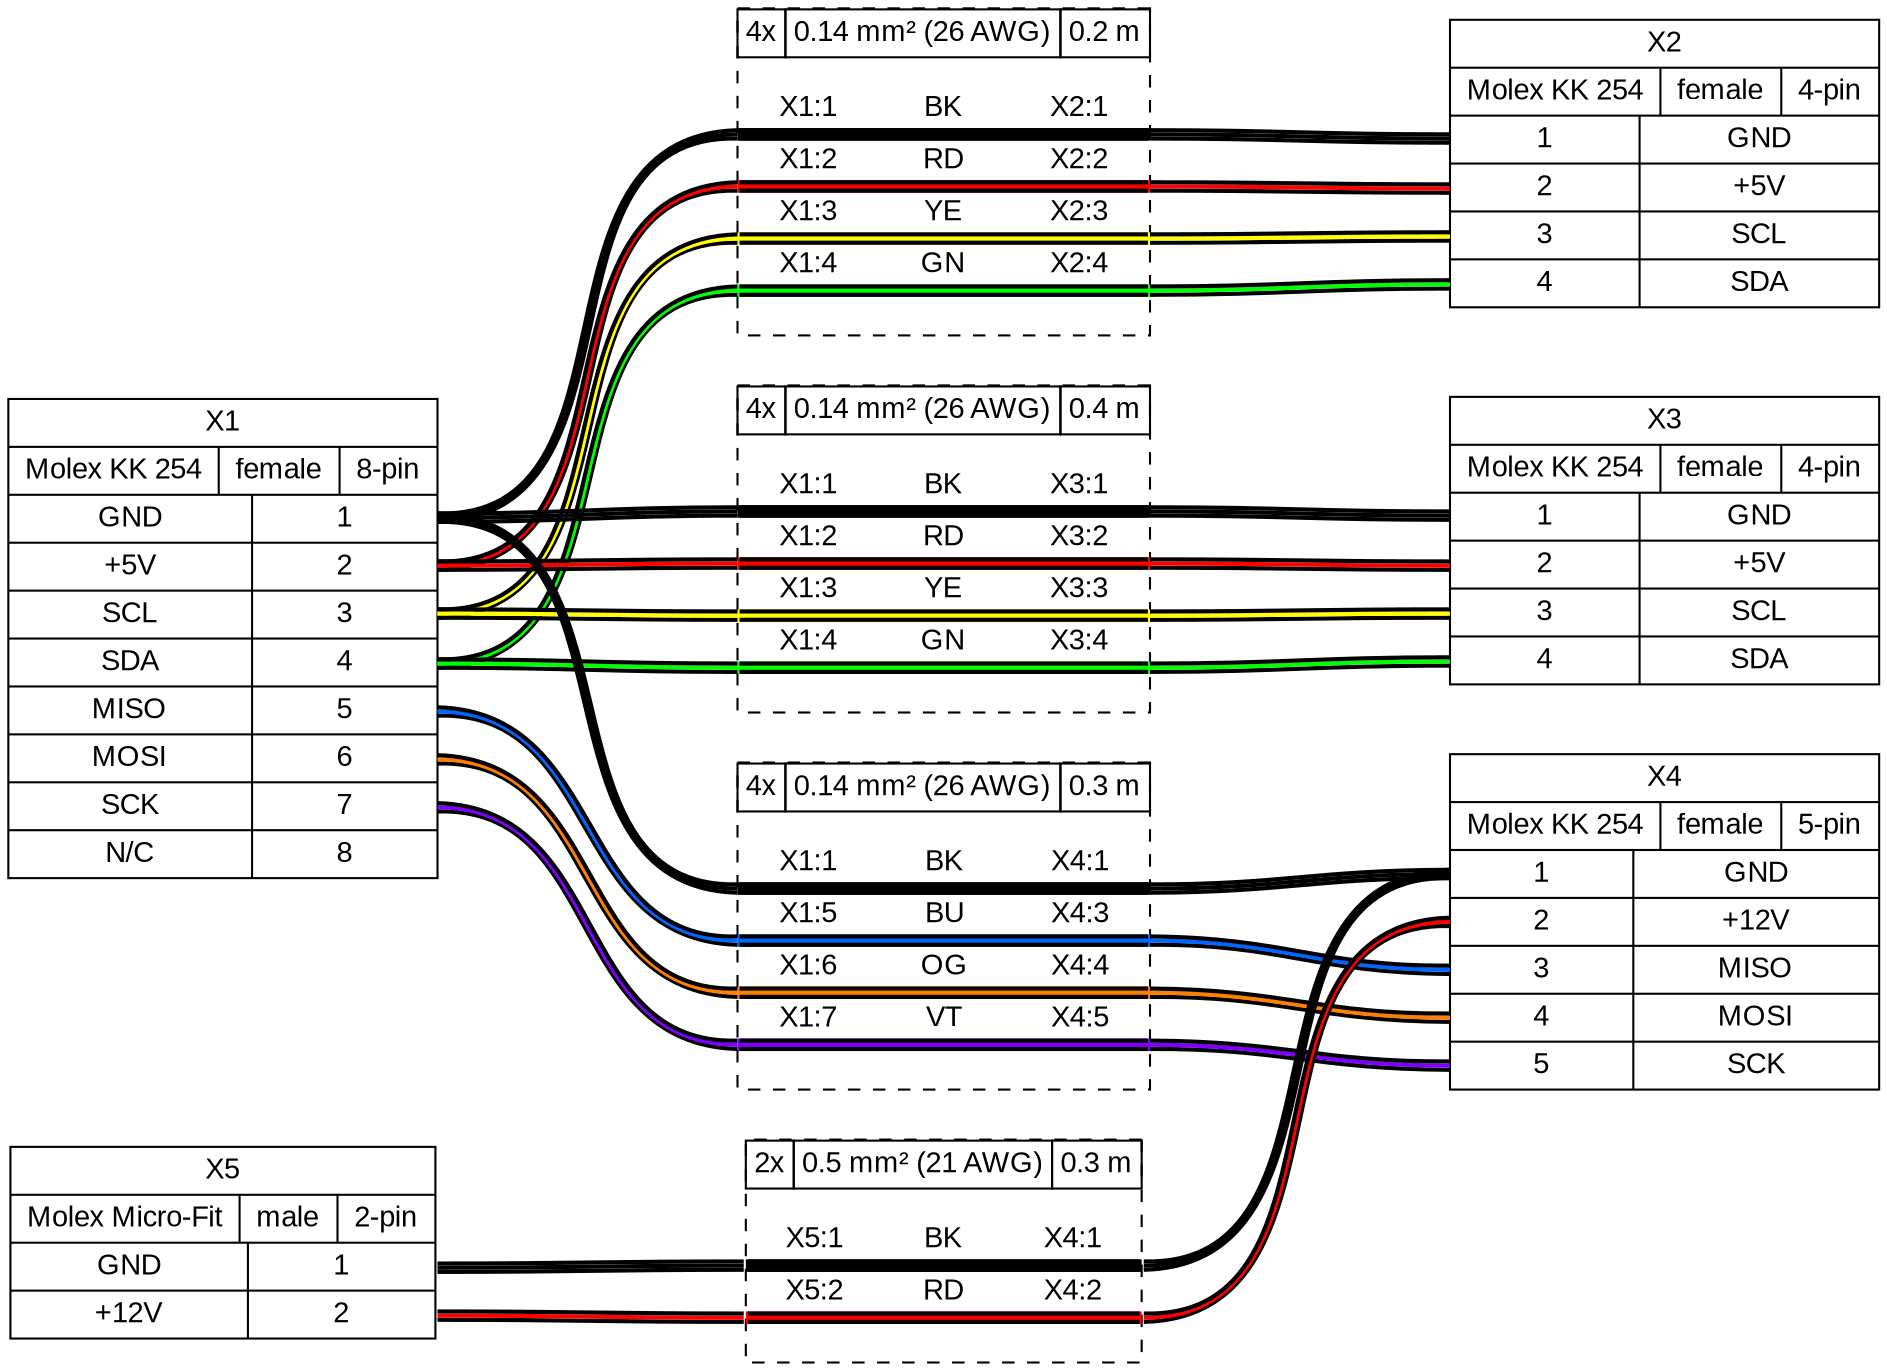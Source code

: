 graph {
// Graph generated by WireViz
// https://github.com/formatc1702/WireViz
	graph [bgcolor=white fontname=arial nodesep=0.33 rankdir=LR ranksep=2]
	node [fillcolor=white fontname=arial shape=record style=filled]
	edge [fontname=arial style=bold]
	X1 [label="X1|{Molex KK 254|female|8-pin}|{{GND|+5V|SCL|SDA|MISO|MOSI|SCK|N/C}|{<p1r>1|<p2r>2|<p3r>3|<p4r>4|<p5r>5|<p6r>6|<p7r>7|<p8r>8}}"]
	X2 [label="X2|{Molex KK 254|female|4-pin}|{{<p1l>1|<p2l>2|<p3l>3|<p4l>4}|{GND|+5V|SCL|SDA}}"]
	X3 [label="X3|{Molex KK 254|female|4-pin}|{{<p1l>1|<p2l>2|<p3l>3|<p4l>4}|{GND|+5V|SCL|SDA}}"]
	X4 [label="X4|{Molex KK 254|female|5-pin}|{{<p1l>1|<p2l>2|<p3l>3|<p4l>4|<p5l>5}|{GND|+12V|MISO|MOSI|SCK}}"]
	X5 [label="X5|{Molex Micro-Fit|male|2-pin}|{{GND|+12V}|{<p1r>1|<p2r>2}}"]
	edge [color="#000000:#000000:#000000"]
	X1:p1r:e -- W1:w1:w
	W1:w1:e -- X2:p1l:w
	edge [color="#000000:#ff0000:#000000"]
	X1:p2r:e -- W1:w2:w
	W1:w2:e -- X2:p2l:w
	edge [color="#000000:#ffff00:#000000"]
	X1:p3r:e -- W1:w3:w
	W1:w3:e -- X2:p3l:w
	edge [color="#000000:#00ff00:#000000"]
	X1:p4r:e -- W1:w4:w
	W1:w4:e -- X2:p4l:w
	W1 [label=<<table border="0" cellspacing="0" cellpadding="0"><tr><td><table border="0" cellspacing="0" cellpadding="3" cellborder="1"><tr><td>4x</td><td>0.14 mm² (26 AWG)</td><td>0.2 m</td></tr></table></td></tr><tr><td>&nbsp;</td></tr><tr><td><table border="0" cellspacing="0" cellborder="0"><tr><td>X1:1</td><td>BK</td><td>X2:1</td></tr><tr><td colspan="3" cellpadding="0" height="6" bgcolor="#000000" border="2" sides="tb" port="w1"></td></tr><tr><td>X1:2</td><td>RD</td><td>X2:2</td></tr><tr><td colspan="3" cellpadding="0" height="6" bgcolor="#ff0000" border="2" sides="tb" port="w2"></td></tr><tr><td>X1:3</td><td>YE</td><td>X2:3</td></tr><tr><td colspan="3" cellpadding="0" height="6" bgcolor="#ffff00" border="2" sides="tb" port="w3"></td></tr><tr><td>X1:4</td><td>GN</td><td>X2:4</td></tr><tr><td colspan="3" cellpadding="0" height="6" bgcolor="#00ff00" border="2" sides="tb" port="w4"></td></tr><tr><td>&nbsp;</td></tr></table></td></tr></table>> fillcolor=white margin=0 shape=box style="filled,dashed"]
	edge [color="#000000:#000000:#000000"]
	X1:p1r:e -- W2:w1:w
	W2:w1:e -- X3:p1l:w
	edge [color="#000000:#ff0000:#000000"]
	X1:p2r:e -- W2:w2:w
	W2:w2:e -- X3:p2l:w
	edge [color="#000000:#ffff00:#000000"]
	X1:p3r:e -- W2:w3:w
	W2:w3:e -- X3:p3l:w
	edge [color="#000000:#00ff00:#000000"]
	X1:p4r:e -- W2:w4:w
	W2:w4:e -- X3:p4l:w
	W2 [label=<<table border="0" cellspacing="0" cellpadding="0"><tr><td><table border="0" cellspacing="0" cellpadding="3" cellborder="1"><tr><td>4x</td><td>0.14 mm² (26 AWG)</td><td>0.4 m</td></tr></table></td></tr><tr><td>&nbsp;</td></tr><tr><td><table border="0" cellspacing="0" cellborder="0"><tr><td>X1:1</td><td>BK</td><td>X3:1</td></tr><tr><td colspan="3" cellpadding="0" height="6" bgcolor="#000000" border="2" sides="tb" port="w1"></td></tr><tr><td>X1:2</td><td>RD</td><td>X3:2</td></tr><tr><td colspan="3" cellpadding="0" height="6" bgcolor="#ff0000" border="2" sides="tb" port="w2"></td></tr><tr><td>X1:3</td><td>YE</td><td>X3:3</td></tr><tr><td colspan="3" cellpadding="0" height="6" bgcolor="#ffff00" border="2" sides="tb" port="w3"></td></tr><tr><td>X1:4</td><td>GN</td><td>X3:4</td></tr><tr><td colspan="3" cellpadding="0" height="6" bgcolor="#00ff00" border="2" sides="tb" port="w4"></td></tr><tr><td>&nbsp;</td></tr></table></td></tr></table>> fillcolor=white margin=0 shape=box style="filled,dashed"]
	edge [color="#000000:#000000:#000000"]
	X1:p1r:e -- W3:w1:w
	W3:w1:e -- X4:p1l:w
	edge [color="#000000:#0066ff:#000000"]
	X1:p5r:e -- W3:w2:w
	W3:w2:e -- X4:p3l:w
	edge [color="#000000:#ff8000:#000000"]
	X1:p6r:e -- W3:w3:w
	W3:w3:e -- X4:p4l:w
	edge [color="#000000:#8000ff:#000000"]
	X1:p7r:e -- W3:w4:w
	W3:w4:e -- X4:p5l:w
	W3 [label=<<table border="0" cellspacing="0" cellpadding="0"><tr><td><table border="0" cellspacing="0" cellpadding="3" cellborder="1"><tr><td>4x</td><td>0.14 mm² (26 AWG)</td><td>0.3 m</td></tr></table></td></tr><tr><td>&nbsp;</td></tr><tr><td><table border="0" cellspacing="0" cellborder="0"><tr><td>X1:1</td><td>BK</td><td>X4:1</td></tr><tr><td colspan="3" cellpadding="0" height="6" bgcolor="#000000" border="2" sides="tb" port="w1"></td></tr><tr><td>X1:5</td><td>BU</td><td>X4:3</td></tr><tr><td colspan="3" cellpadding="0" height="6" bgcolor="#0066ff" border="2" sides="tb" port="w2"></td></tr><tr><td>X1:6</td><td>OG</td><td>X4:4</td></tr><tr><td colspan="3" cellpadding="0" height="6" bgcolor="#ff8000" border="2" sides="tb" port="w3"></td></tr><tr><td>X1:7</td><td>VT</td><td>X4:5</td></tr><tr><td colspan="3" cellpadding="0" height="6" bgcolor="#8000ff" border="2" sides="tb" port="w4"></td></tr><tr><td>&nbsp;</td></tr></table></td></tr></table>> fillcolor=white margin=0 shape=box style="filled,dashed"]
	edge [color="#000000:#000000:#000000"]
	X5:p1r:e -- W4:w1:w
	W4:w1:e -- X4:p1l:w
	edge [color="#000000:#ff0000:#000000"]
	X5:p2r:e -- W4:w2:w
	W4:w2:e -- X4:p2l:w
	W4 [label=<<table border="0" cellspacing="0" cellpadding="0"><tr><td><table border="0" cellspacing="0" cellpadding="3" cellborder="1"><tr><td>2x</td><td>0.5 mm² (21 AWG)</td><td>0.3 m</td></tr></table></td></tr><tr><td>&nbsp;</td></tr><tr><td><table border="0" cellspacing="0" cellborder="0"><tr><td>X5:1</td><td>BK</td><td>X4:1</td></tr><tr><td colspan="3" cellpadding="0" height="6" bgcolor="#000000" border="2" sides="tb" port="w1"></td></tr><tr><td>X5:2</td><td>RD</td><td>X4:2</td></tr><tr><td colspan="3" cellpadding="0" height="6" bgcolor="#ff0000" border="2" sides="tb" port="w2"></td></tr><tr><td>&nbsp;</td></tr></table></td></tr></table>> fillcolor=white margin=0 shape=box style="filled,dashed"]
}
